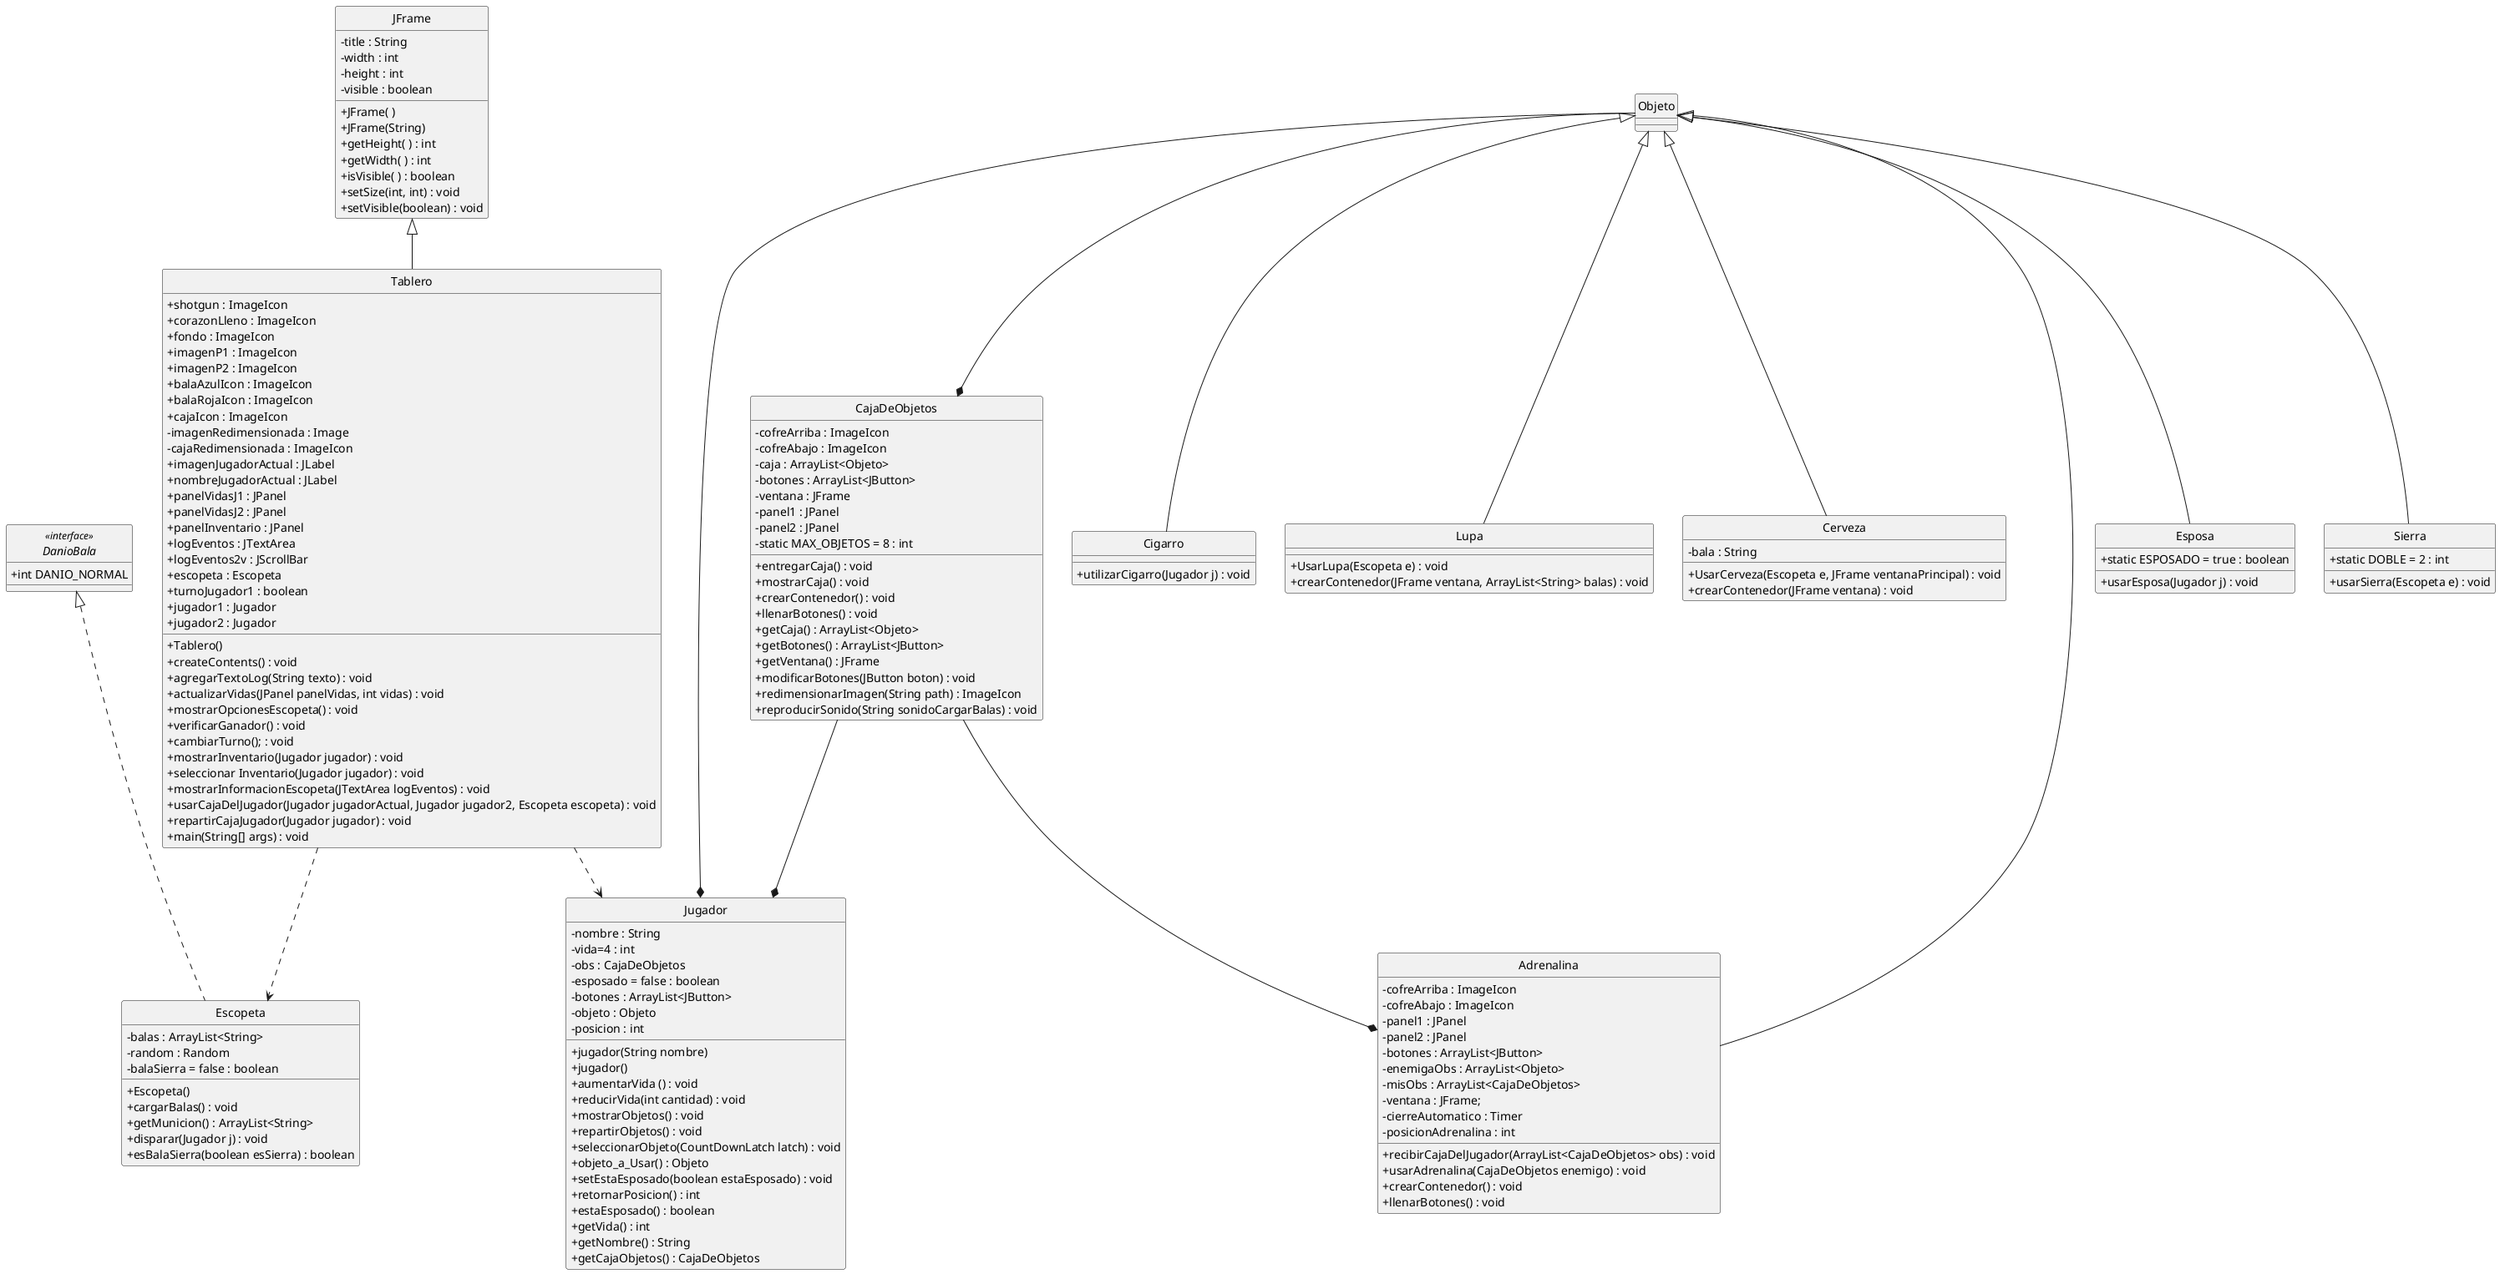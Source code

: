 @startuml
skinparam classAttributeIconSize 0

hide class circle
hide interface circle
hide abstract circle

class JFrame {
    - title : String
    - width : int
    - height : int
    - visible : boolean
    + JFrame( )
    + JFrame(String)
    + getHeight( ) : int
    + getWidth( ) : int
    + isVisible( ) : boolean
    + setSize(int, int) : void
    + setVisible(boolean) : void
}

class Tablero extends JFrame {
    + shotgun : ImageIcon
    + corazonLleno : ImageIcon
    + fondo : ImageIcon
    + imagenP1 : ImageIcon
    + imagenP2 : ImageIcon
    + balaAzulIcon : ImageIcon
    + balaRojaIcon : ImageIcon
    + cajaIcon : ImageIcon
    - imagenRedimensionada : Image
    - cajaRedimensionada : ImageIcon
    + imagenJugadorActual : JLabel
    + nombreJugadorActual : JLabel
    + panelVidasJ1 : JPanel
    + panelVidasJ2 : JPanel
    + panelInventario : JPanel
    + logEventos : JTextArea
    + logEventos2v : JScrollBar
    + escopeta : Escopeta
    + turnoJugador1 : boolean
    + jugador1 : Jugador
    + jugador2 : Jugador
    + Tablero()
    + createContents() : void
    + agregarTextoLog(String texto) : void
    + actualizarVidas(JPanel panelVidas, int vidas) : void
    + mostrarOpcionesEscopeta() : void
    + verificarGanador() : void
    + cambiarTurno(); : void
    + mostrarInventario(Jugador jugador) : void
    + seleccionar Inventario(Jugador jugador) : void
    + mostrarInformacionEscopeta(JTextArea logEventos) : void
    + usarCajaDelJugador(Jugador jugadorActual, Jugador jugador2, Escopeta escopeta) : void
    + repartirCajaJugador(Jugador jugador) : void
    + main(String[] args) : void
}

interface DanioBala <<interface>> {
    +int DANIO_NORMAL
}

class Escopeta implements DanioBala {
    - balas : ArrayList<String>
    - random : Random
    - balaSierra = false : boolean
    + Escopeta()
    + cargarBalas() : void
    + getMunicion() : ArrayList<String>
    + disparar(Jugador j) : void
    + esBalaSierra(boolean esSierra) : boolean
}

class Jugador{
    - nombre : String
    - vida=4 : int 
    - obs : CajaDeObjetos
    - esposado = false : boolean
    - botones : ArrayList<JButton>
    - objeto : Objeto
    - posicion : int
    + jugador(String nombre)
    + jugador()
    + aumentarVida () : void
    + reducirVida(int cantidad) : void
    + mostrarObjetos() : void
    + repartirObjetos() : void
    + seleccionarObjeto(CountDownLatch latch) : void
    + objeto_a_Usar() : Objeto
    + setEstaEsposado(boolean estaEsposado) : void
    + retornarPosicion() : int
    + estaEsposado() : boolean
    + getVida() : int
    + getNombre() : String
    + getCajaObjetos() : CajaDeObjetos
}

class Objeto {

}

class Cigarro extends Objeto {
    + utilizarCigarro(Jugador j) : void
}

class Lupa extends Objeto {
    + UsarLupa(Escopeta e) : void
    + crearContenedor(JFrame ventana, ArrayList<String> balas) : void
}

class Cerveza extends Objeto {
    - bala : String
    + UsarCerveza(Escopeta e, JFrame ventanaPrincipal) : void
    + crearContenedor(JFrame ventana) : void
}

class Adrenalina extends Objeto {
    - cofreArriba : ImageIcon
    - cofreAbajo : ImageIcon
    - panel1 : JPanel
    - panel2 : JPanel
    - botones : ArrayList<JButton>
    - enemigaObs : ArrayList<Objeto>
    - misObs : ArrayList<CajaDeObjetos>
    - ventana : JFrame;
    - cierreAutomatico : Timer
    - posicionAdrenalina : int
    + recibirCajaDelJugador(ArrayList<CajaDeObjetos> obs) : void
    + usarAdrenalina(CajaDeObjetos enemigo) : void
    + crearContenedor() : void
    + llenarBotones() : void
}

class Esposa extends Objeto {
    + static ESPOSADO = true : boolean
    + usarEsposa(Jugador j) : void
}

class Sierra extends Objeto {
    + static DOBLE = 2 : int
    + usarSierra(Escopeta e) : void
}

class CajaDeObjetos {
    - cofreArriba : ImageIcon
    - cofreAbajo : ImageIcon
    - caja : ArrayList<Objeto>
    - botones : ArrayList<JButton>
    - ventana : JFrame
    - panel1 : JPanel
    - panel2 : JPanel
    - static MAX_OBJETOS = 8 : int
    + entregarCaja() : void
    + mostrarCaja() : void
    + crearContenedor() : void
    + llenarBotones() : void
    + getCaja() : ArrayList<Objeto>
    + getBotones() : ArrayList<JButton>
    + getVentana() : JFrame
    + modificarBotones(JButton boton) : void
    + redimensionarImagen(String path) : ImageIcon
    + reproducirSonido(String sonidoCargarBalas) : void
}

Tablero ..> Jugador
Tablero ..> Escopeta
Objeto --* Jugador
CajaDeObjetos --* Jugador
Objeto --* CajaDeObjetos
CajaDeObjetos --* Adrenalina
@enduml
